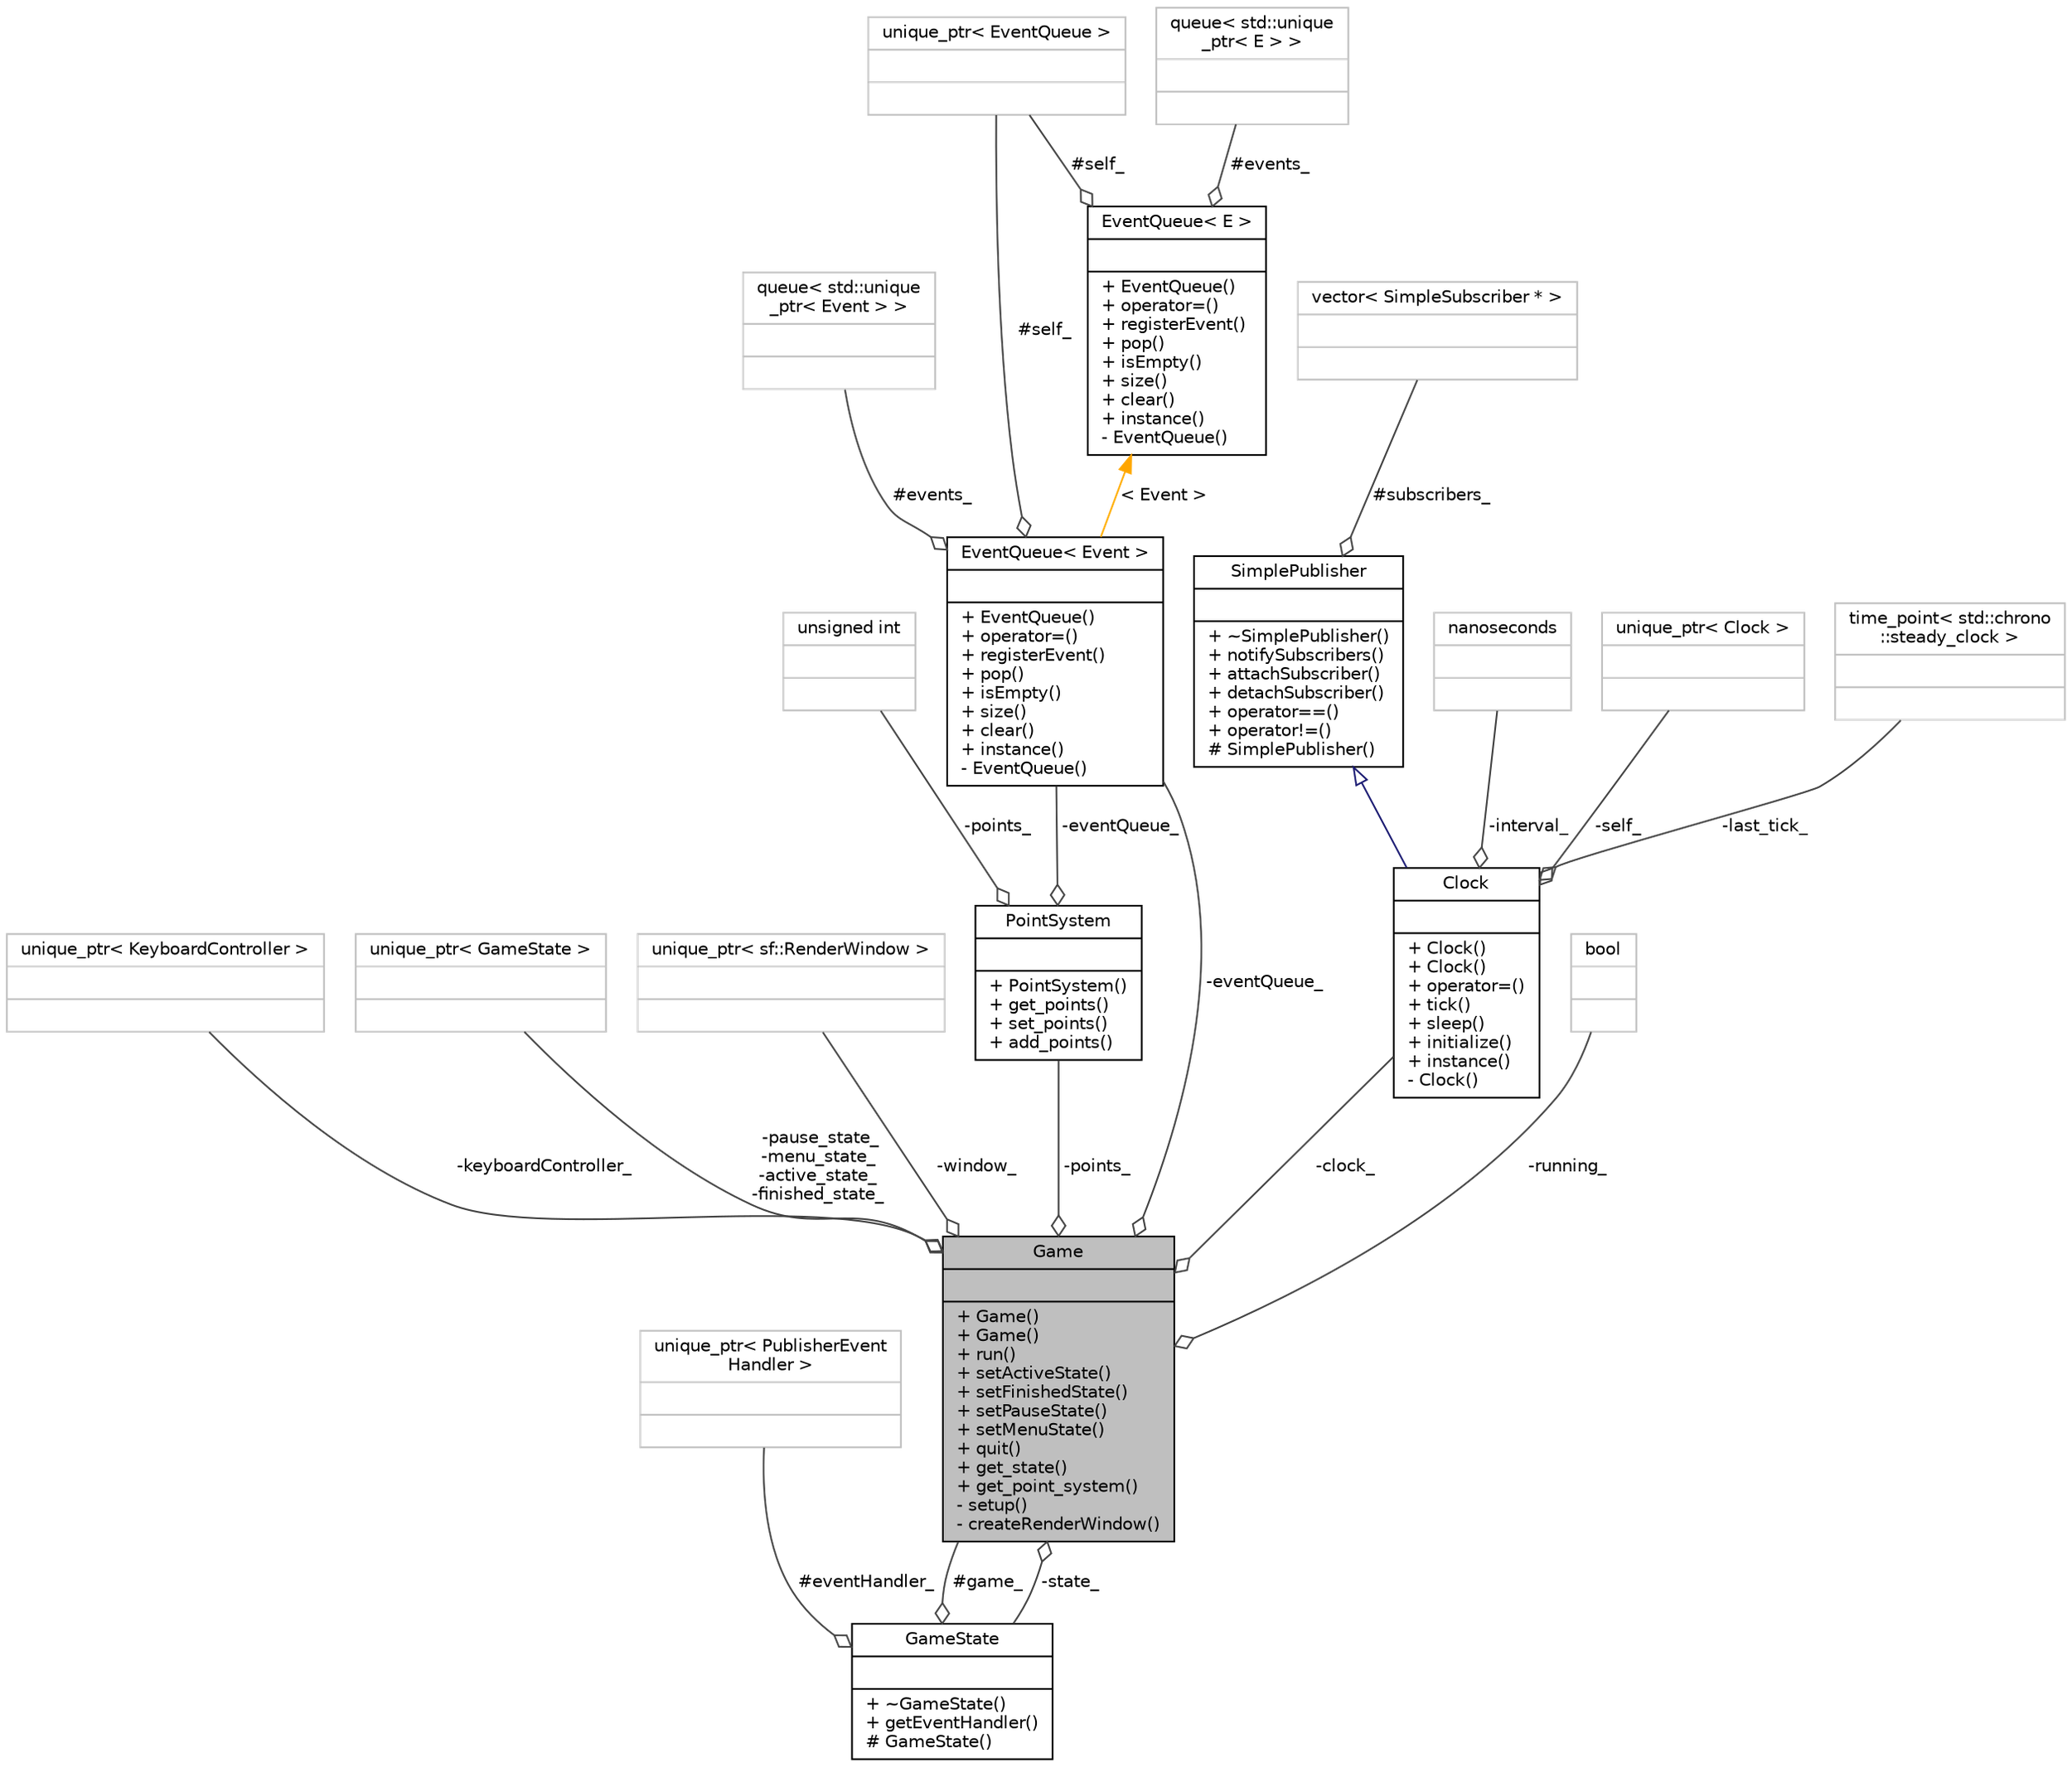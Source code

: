 digraph "Game"
{
 // INTERACTIVE_SVG=YES
 // LATEX_PDF_SIZE
  bgcolor="transparent";
  edge [fontname="Helvetica",fontsize="10",labelfontname="Helvetica",labelfontsize="10"];
  node [fontname="Helvetica",fontsize="10",shape=record];
  Node1 [label="{Game\n||+ Game()\l+ Game()\l+ run()\l+ setActiveState()\l+ setFinishedState()\l+ setPauseState()\l+ setMenuState()\l+ quit()\l+ get_state()\l+ get_point_system()\l- setup()\l- createRenderWindow()\l}",height=0.2,width=0.4,color="black", fillcolor="grey75", style="filled", fontcolor="black",tooltip=" "];
  Node2 -> Node1 [color="grey25",fontsize="10",style="solid",label=" -keyboardController_" ,arrowhead="odiamond",fontname="Helvetica"];
  Node2 [label="{unique_ptr\< KeyboardController \>\n||}",height=0.2,width=0.4,color="grey75",tooltip=" "];
  Node3 -> Node1 [color="grey25",fontsize="10",style="solid",label=" -pause_state_\n-menu_state_\n-active_state_\n-finished_state_" ,arrowhead="odiamond",fontname="Helvetica"];
  Node3 [label="{unique_ptr\< GameState \>\n||}",height=0.2,width=0.4,color="grey75",tooltip=" "];
  Node4 -> Node1 [color="grey25",fontsize="10",style="solid",label=" -window_" ,arrowhead="odiamond",fontname="Helvetica"];
  Node4 [label="{unique_ptr\< sf::RenderWindow \>\n||}",height=0.2,width=0.4,color="grey75",tooltip=" "];
  Node5 -> Node1 [color="grey25",fontsize="10",style="solid",label=" -eventQueue_" ,arrowhead="odiamond",fontname="Helvetica"];
  Node5 [label="{EventQueue\< Event \>\n||+ EventQueue()\l+ operator=()\l+ registerEvent()\l+ pop()\l+ isEmpty()\l+ size()\l+ clear()\l+ instance()\l- EventQueue()\l}",height=0.2,width=0.4,color="black",URL="$class_event_queue.html",tooltip=" "];
  Node6 -> Node5 [color="grey25",fontsize="10",style="solid",label=" #events_" ,arrowhead="odiamond",fontname="Helvetica"];
  Node6 [label="{queue\< std::unique\l_ptr\< Event \> \>\n||}",height=0.2,width=0.4,color="grey75",tooltip=" "];
  Node7 -> Node5 [color="grey25",fontsize="10",style="solid",label=" #self_" ,arrowhead="odiamond",fontname="Helvetica"];
  Node7 [label="{unique_ptr\< EventQueue \>\n||}",height=0.2,width=0.4,color="grey75",tooltip=" "];
  Node8 -> Node5 [dir="back",color="orange",fontsize="10",style="solid",label=" \< Event \>" ,fontname="Helvetica"];
  Node8 [label="{EventQueue\< E \>\n||+ EventQueue()\l+ operator=()\l+ registerEvent()\l+ pop()\l+ isEmpty()\l+ size()\l+ clear()\l+ instance()\l- EventQueue()\l}",height=0.2,width=0.4,color="black",URL="$class_event_queue.html",tooltip="Singleton class wrapper for std::queue<E>."];
  Node9 -> Node8 [color="grey25",fontsize="10",style="solid",label=" #events_" ,arrowhead="odiamond",fontname="Helvetica"];
  Node9 [label="{queue\< std::unique\l_ptr\< E \> \>\n||}",height=0.2,width=0.4,color="grey75",tooltip=" "];
  Node7 -> Node8 [color="grey25",fontsize="10",style="solid",label=" #self_" ,arrowhead="odiamond",fontname="Helvetica"];
  Node10 -> Node1 [color="grey25",fontsize="10",style="solid",label=" -clock_" ,arrowhead="odiamond",fontname="Helvetica"];
  Node10 [label="{Clock\n||+ Clock()\l+ Clock()\l+ operator=()\l+ tick()\l+ sleep()\l+ initialize()\l+ instance()\l- Clock()\l}",height=0.2,width=0.4,color="black",URL="$class_clock.html",tooltip="Represents an externally controlled clock running at a given frequency."];
  Node11 -> Node10 [dir="back",color="midnightblue",fontsize="10",style="solid",arrowtail="onormal",fontname="Helvetica"];
  Node11 [label="{SimplePublisher\n||+ ~SimplePublisher()\l+ notifySubscribers()\l+ attachSubscriber()\l+ detachSubscriber()\l+ operator==()\l+ operator!=()\l# SimplePublisher()\l}",height=0.2,width=0.4,color="black",URL="$class_simple_publisher.html",tooltip=" "];
  Node12 -> Node11 [color="grey25",fontsize="10",style="solid",label=" #subscribers_" ,arrowhead="odiamond",fontname="Helvetica"];
  Node12 [label="{vector\< SimpleSubscriber * \>\n||}",height=0.2,width=0.4,color="grey75",tooltip=" "];
  Node13 -> Node10 [color="grey25",fontsize="10",style="solid",label=" -interval_" ,arrowhead="odiamond",fontname="Helvetica"];
  Node13 [label="{nanoseconds\n||}",height=0.2,width=0.4,color="grey75",tooltip=" "];
  Node14 -> Node10 [color="grey25",fontsize="10",style="solid",label=" -self_" ,arrowhead="odiamond",fontname="Helvetica"];
  Node14 [label="{unique_ptr\< Clock \>\n||}",height=0.2,width=0.4,color="grey75",tooltip=" "];
  Node15 -> Node10 [color="grey25",fontsize="10",style="solid",label=" -last_tick_" ,arrowhead="odiamond",fontname="Helvetica"];
  Node15 [label="{time_point\< std::chrono\l::steady_clock \>\n||}",height=0.2,width=0.4,color="grey75",tooltip=" "];
  Node16 -> Node1 [color="grey25",fontsize="10",style="solid",label=" -running_" ,arrowhead="odiamond",fontname="Helvetica"];
  Node16 [label="{bool\n||}",height=0.2,width=0.4,color="grey75",tooltip=" "];
  Node17 -> Node1 [color="grey25",fontsize="10",style="solid",label=" -points_" ,arrowhead="odiamond",fontname="Helvetica"];
  Node17 [label="{PointSystem\n||+ PointSystem()\l+ get_points()\l+ set_points()\l+ add_points()\l}",height=0.2,width=0.4,color="black",URL="$class_point_system.html",tooltip=" "];
  Node5 -> Node17 [color="grey25",fontsize="10",style="solid",label=" -eventQueue_" ,arrowhead="odiamond",fontname="Helvetica"];
  Node18 -> Node17 [color="grey25",fontsize="10",style="solid",label=" -points_" ,arrowhead="odiamond",fontname="Helvetica"];
  Node18 [label="{unsigned int\n||}",height=0.2,width=0.4,color="grey75",tooltip=" "];
  Node19 -> Node1 [color="grey25",fontsize="10",style="solid",label=" -state_" ,arrowhead="odiamond",fontname="Helvetica"];
  Node19 [label="{GameState\n||+ ~GameState()\l+ getEventHandler()\l# GameState()\l}",height=0.2,width=0.4,color="black",URL="$class_game_state.html",tooltip=" "];
  Node1 -> Node19 [color="grey25",fontsize="10",style="solid",label=" #game_" ,arrowhead="odiamond",fontname="Helvetica"];
  Node20 -> Node19 [color="grey25",fontsize="10",style="solid",label=" #eventHandler_" ,arrowhead="odiamond",fontname="Helvetica"];
  Node20 [label="{unique_ptr\< PublisherEvent\lHandler \>\n||}",height=0.2,width=0.4,color="grey75",tooltip=" "];
}
